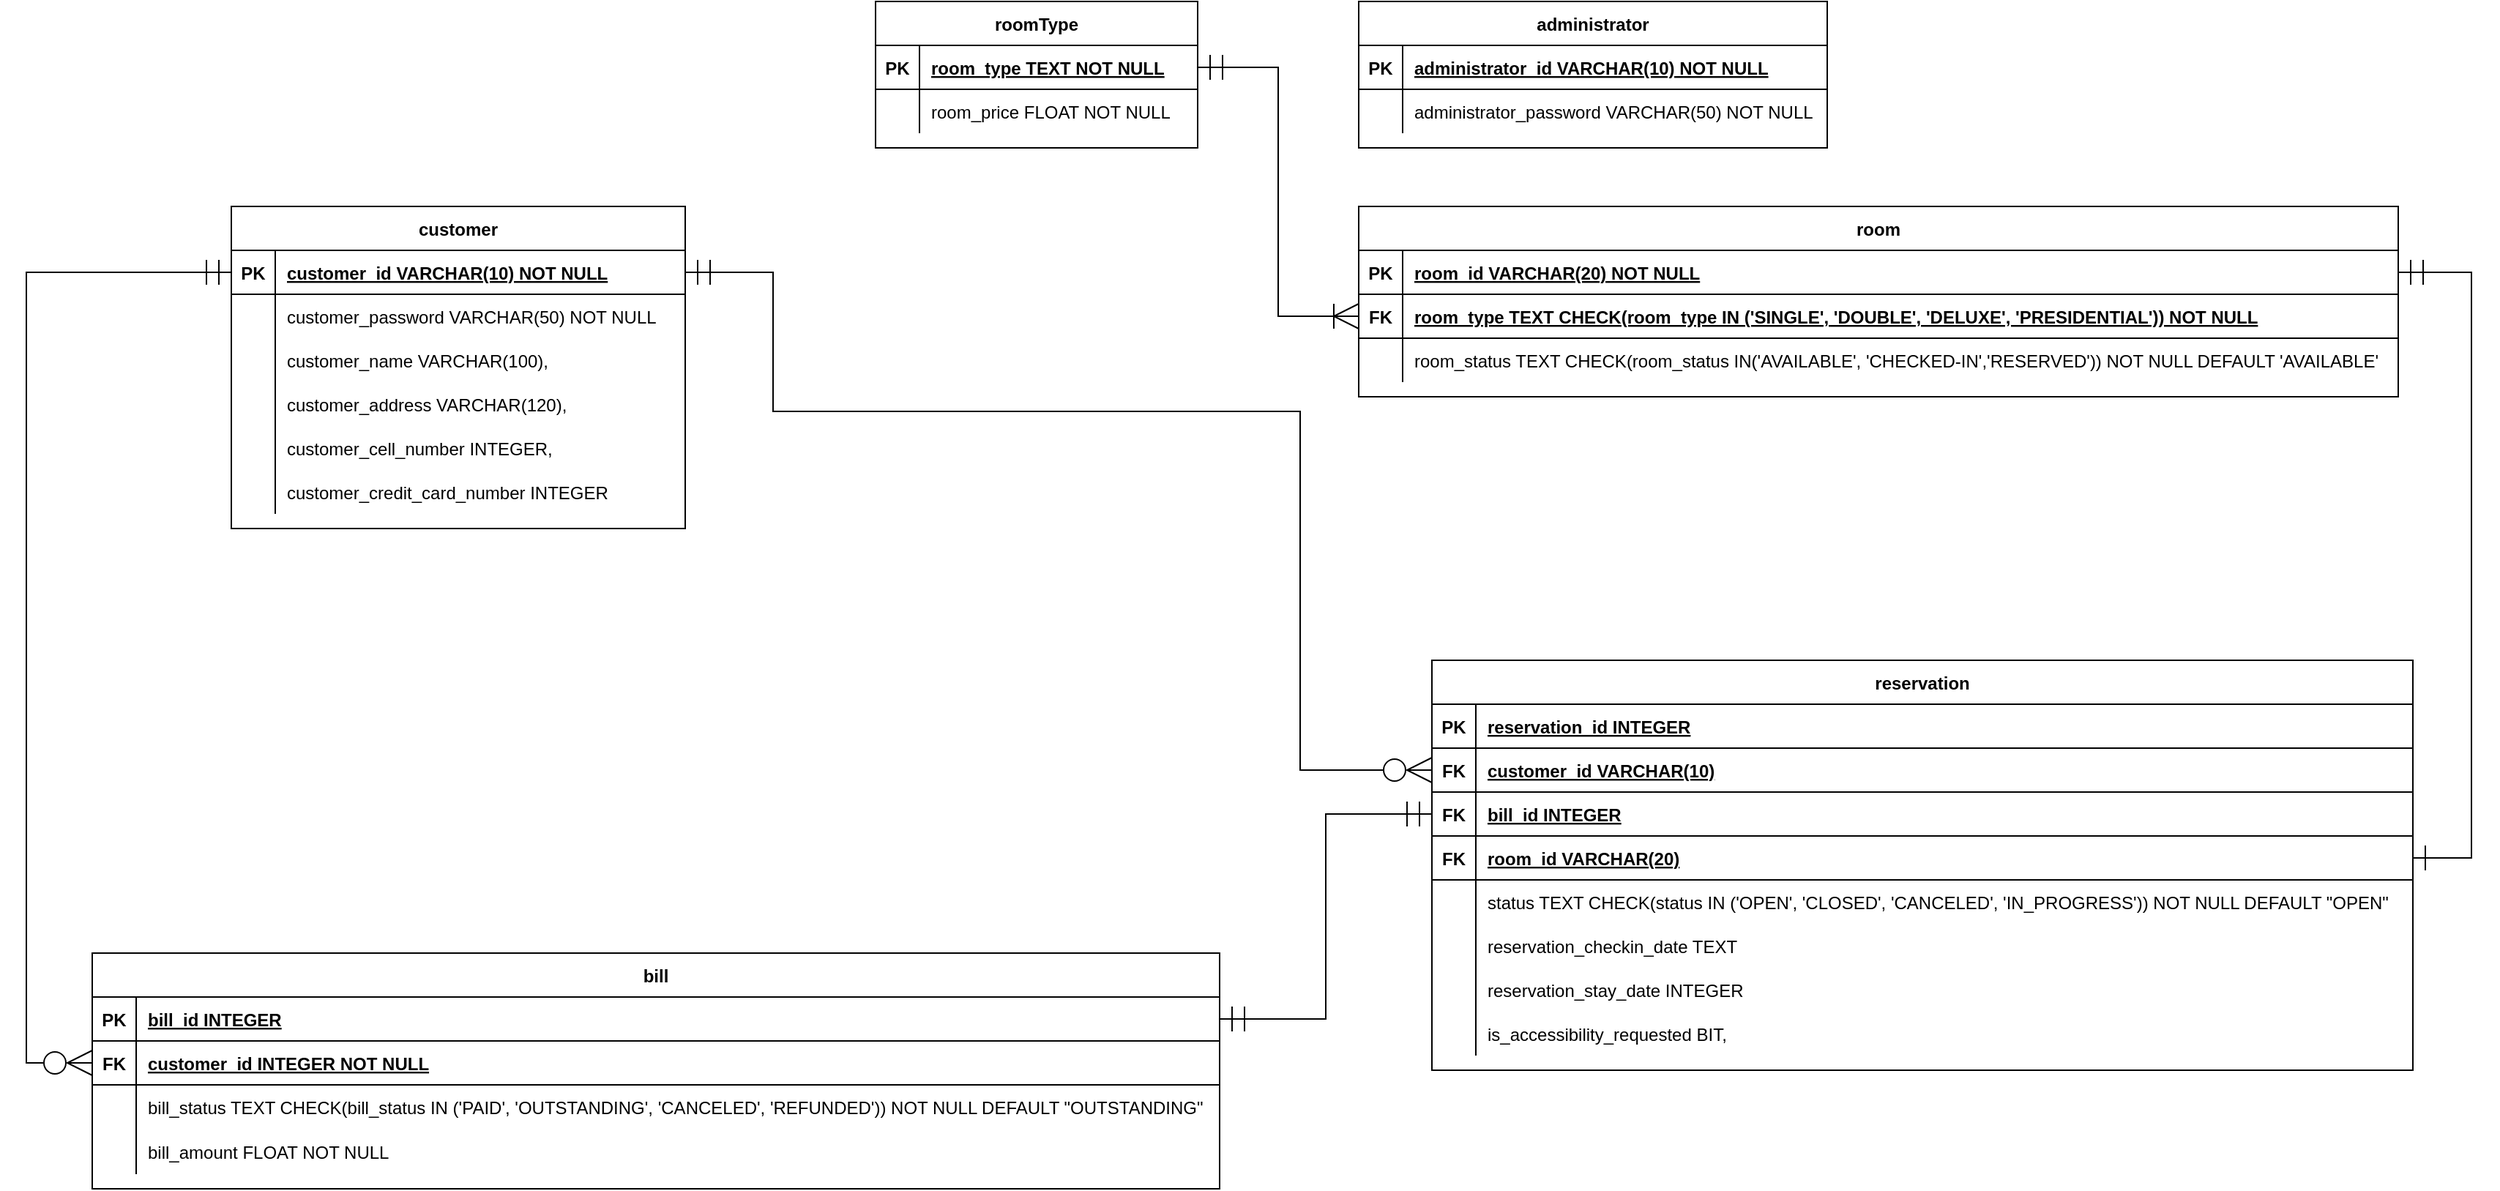 <mxfile version="20.3.0" type="device"><diagram id="yPVbV-u3-KTPgWFLK7Bn" name="Page-1"><mxGraphModel dx="3122" dy="1945" grid="1" gridSize="10" guides="1" tooltips="1" connect="1" arrows="1" fold="1" page="1" pageScale="1" pageWidth="850" pageHeight="1100" math="0" shadow="0"><root><mxCell id="0"/><mxCell id="1" parent="0"/><mxCell id="xK6NGilxV2KT8d251IBV-1" value="customer" style="shape=table;startSize=30;container=1;collapsible=1;childLayout=tableLayout;fixedRows=1;rowLines=0;fontStyle=1;align=center;resizeLast=1;" parent="1" vertex="1"><mxGeometry x="-1180" y="90" width="310" height="220" as="geometry"/></mxCell><mxCell id="xK6NGilxV2KT8d251IBV-2" value="" style="shape=tableRow;horizontal=0;startSize=0;swimlaneHead=0;swimlaneBody=0;fillColor=none;collapsible=0;dropTarget=0;points=[[0,0.5],[1,0.5]];portConstraint=eastwest;top=0;left=0;right=0;bottom=1;" parent="xK6NGilxV2KT8d251IBV-1" vertex="1"><mxGeometry y="30" width="310" height="30" as="geometry"/></mxCell><mxCell id="xK6NGilxV2KT8d251IBV-3" value="PK" style="shape=partialRectangle;overflow=hidden;connectable=0;fillColor=none;top=0;left=0;bottom=0;right=0;fontStyle=1;" parent="xK6NGilxV2KT8d251IBV-2" vertex="1"><mxGeometry width="30" height="30" as="geometry"><mxRectangle width="30" height="30" as="alternateBounds"/></mxGeometry></mxCell><mxCell id="xK6NGilxV2KT8d251IBV-4" value="customer_id VARCHAR(10) NOT NULL " style="shape=partialRectangle;overflow=hidden;connectable=0;fillColor=none;align=left;top=0;left=0;bottom=0;right=0;spacingLeft=6;fontStyle=5;" parent="xK6NGilxV2KT8d251IBV-2" vertex="1"><mxGeometry x="30" width="280" height="30" as="geometry"><mxRectangle width="280" height="30" as="alternateBounds"/></mxGeometry></mxCell><mxCell id="VQFK-J2MrUjfqaJjuHlP-32" value="" style="shape=tableRow;horizontal=0;startSize=0;swimlaneHead=0;swimlaneBody=0;fillColor=none;collapsible=0;dropTarget=0;points=[[0,0.5],[1,0.5]];portConstraint=eastwest;top=0;left=0;right=0;bottom=0;" vertex="1" parent="xK6NGilxV2KT8d251IBV-1"><mxGeometry y="60" width="310" height="30" as="geometry"/></mxCell><mxCell id="VQFK-J2MrUjfqaJjuHlP-33" value="" style="shape=partialRectangle;overflow=hidden;connectable=0;fillColor=none;top=0;left=0;bottom=0;right=0;" vertex="1" parent="VQFK-J2MrUjfqaJjuHlP-32"><mxGeometry width="30" height="30" as="geometry"><mxRectangle width="30" height="30" as="alternateBounds"/></mxGeometry></mxCell><mxCell id="VQFK-J2MrUjfqaJjuHlP-34" value="customer_password VARCHAR(50) NOT NULL" style="shape=partialRectangle;overflow=hidden;connectable=0;fillColor=none;align=left;top=0;left=0;bottom=0;right=0;spacingLeft=6;" vertex="1" parent="VQFK-J2MrUjfqaJjuHlP-32"><mxGeometry x="30" width="280" height="30" as="geometry"><mxRectangle width="280" height="30" as="alternateBounds"/></mxGeometry></mxCell><mxCell id="VQFK-J2MrUjfqaJjuHlP-35" value="" style="shape=tableRow;horizontal=0;startSize=0;swimlaneHead=0;swimlaneBody=0;fillColor=none;collapsible=0;dropTarget=0;points=[[0,0.5],[1,0.5]];portConstraint=eastwest;top=0;left=0;right=0;bottom=0;" vertex="1" parent="xK6NGilxV2KT8d251IBV-1"><mxGeometry y="90" width="310" height="30" as="geometry"/></mxCell><mxCell id="VQFK-J2MrUjfqaJjuHlP-36" value="" style="shape=partialRectangle;overflow=hidden;connectable=0;fillColor=none;top=0;left=0;bottom=0;right=0;" vertex="1" parent="VQFK-J2MrUjfqaJjuHlP-35"><mxGeometry width="30" height="30" as="geometry"><mxRectangle width="30" height="30" as="alternateBounds"/></mxGeometry></mxCell><mxCell id="VQFK-J2MrUjfqaJjuHlP-37" value="customer_name VARCHAR(100)," style="shape=partialRectangle;overflow=hidden;connectable=0;fillColor=none;align=left;top=0;left=0;bottom=0;right=0;spacingLeft=6;" vertex="1" parent="VQFK-J2MrUjfqaJjuHlP-35"><mxGeometry x="30" width="280" height="30" as="geometry"><mxRectangle width="280" height="30" as="alternateBounds"/></mxGeometry></mxCell><mxCell id="VQFK-J2MrUjfqaJjuHlP-38" value="" style="shape=tableRow;horizontal=0;startSize=0;swimlaneHead=0;swimlaneBody=0;fillColor=none;collapsible=0;dropTarget=0;points=[[0,0.5],[1,0.5]];portConstraint=eastwest;top=0;left=0;right=0;bottom=0;" vertex="1" parent="xK6NGilxV2KT8d251IBV-1"><mxGeometry y="120" width="310" height="30" as="geometry"/></mxCell><mxCell id="VQFK-J2MrUjfqaJjuHlP-39" value="" style="shape=partialRectangle;overflow=hidden;connectable=0;fillColor=none;top=0;left=0;bottom=0;right=0;" vertex="1" parent="VQFK-J2MrUjfqaJjuHlP-38"><mxGeometry width="30" height="30" as="geometry"><mxRectangle width="30" height="30" as="alternateBounds"/></mxGeometry></mxCell><mxCell id="VQFK-J2MrUjfqaJjuHlP-40" value="customer_address VARCHAR(120)," style="shape=partialRectangle;overflow=hidden;connectable=0;fillColor=none;align=left;top=0;left=0;bottom=0;right=0;spacingLeft=6;" vertex="1" parent="VQFK-J2MrUjfqaJjuHlP-38"><mxGeometry x="30" width="280" height="30" as="geometry"><mxRectangle width="280" height="30" as="alternateBounds"/></mxGeometry></mxCell><mxCell id="VQFK-J2MrUjfqaJjuHlP-44" value="" style="shape=tableRow;horizontal=0;startSize=0;swimlaneHead=0;swimlaneBody=0;fillColor=none;collapsible=0;dropTarget=0;points=[[0,0.5],[1,0.5]];portConstraint=eastwest;top=0;left=0;right=0;bottom=0;" vertex="1" parent="xK6NGilxV2KT8d251IBV-1"><mxGeometry y="150" width="310" height="30" as="geometry"/></mxCell><mxCell id="VQFK-J2MrUjfqaJjuHlP-45" value="" style="shape=partialRectangle;overflow=hidden;connectable=0;fillColor=none;top=0;left=0;bottom=0;right=0;" vertex="1" parent="VQFK-J2MrUjfqaJjuHlP-44"><mxGeometry width="30" height="30" as="geometry"><mxRectangle width="30" height="30" as="alternateBounds"/></mxGeometry></mxCell><mxCell id="VQFK-J2MrUjfqaJjuHlP-46" value="customer_cell_number INTEGER," style="shape=partialRectangle;overflow=hidden;connectable=0;fillColor=none;align=left;top=0;left=0;bottom=0;right=0;spacingLeft=6;" vertex="1" parent="VQFK-J2MrUjfqaJjuHlP-44"><mxGeometry x="30" width="280" height="30" as="geometry"><mxRectangle width="280" height="30" as="alternateBounds"/></mxGeometry></mxCell><mxCell id="VQFK-J2MrUjfqaJjuHlP-47" value="" style="shape=tableRow;horizontal=0;startSize=0;swimlaneHead=0;swimlaneBody=0;fillColor=none;collapsible=0;dropTarget=0;points=[[0,0.5],[1,0.5]];portConstraint=eastwest;top=0;left=0;right=0;bottom=0;" vertex="1" parent="xK6NGilxV2KT8d251IBV-1"><mxGeometry y="180" width="310" height="30" as="geometry"/></mxCell><mxCell id="VQFK-J2MrUjfqaJjuHlP-48" value="" style="shape=partialRectangle;overflow=hidden;connectable=0;fillColor=none;top=0;left=0;bottom=0;right=0;" vertex="1" parent="VQFK-J2MrUjfqaJjuHlP-47"><mxGeometry width="30" height="30" as="geometry"><mxRectangle width="30" height="30" as="alternateBounds"/></mxGeometry></mxCell><mxCell id="VQFK-J2MrUjfqaJjuHlP-49" value="customer_credit_card_number INTEGER" style="shape=partialRectangle;overflow=hidden;connectable=0;fillColor=none;align=left;top=0;left=0;bottom=0;right=0;spacingLeft=6;" vertex="1" parent="VQFK-J2MrUjfqaJjuHlP-47"><mxGeometry x="30" width="280" height="30" as="geometry"><mxRectangle width="280" height="30" as="alternateBounds"/></mxGeometry></mxCell><mxCell id="xK6NGilxV2KT8d251IBV-8" value="administrator" style="shape=table;startSize=30;container=1;collapsible=1;childLayout=tableLayout;fixedRows=1;rowLines=0;fontStyle=1;align=center;resizeLast=1;" parent="1" vertex="1"><mxGeometry x="-410" y="-50" width="320" height="100" as="geometry"/></mxCell><mxCell id="xK6NGilxV2KT8d251IBV-9" value="" style="shape=tableRow;horizontal=0;startSize=0;swimlaneHead=0;swimlaneBody=0;fillColor=none;collapsible=0;dropTarget=0;points=[[0,0.5],[1,0.5]];portConstraint=eastwest;top=0;left=0;right=0;bottom=1;" parent="xK6NGilxV2KT8d251IBV-8" vertex="1"><mxGeometry y="30" width="320" height="30" as="geometry"/></mxCell><mxCell id="xK6NGilxV2KT8d251IBV-10" value="PK" style="shape=partialRectangle;overflow=hidden;connectable=0;fillColor=none;top=0;left=0;bottom=0;right=0;fontStyle=1;" parent="xK6NGilxV2KT8d251IBV-9" vertex="1"><mxGeometry width="30" height="30" as="geometry"><mxRectangle width="30" height="30" as="alternateBounds"/></mxGeometry></mxCell><mxCell id="xK6NGilxV2KT8d251IBV-11" value="administrator_id VARCHAR(10) NOT NULL " style="shape=partialRectangle;overflow=hidden;connectable=0;fillColor=none;align=left;top=0;left=0;bottom=0;right=0;spacingLeft=6;fontStyle=5;" parent="xK6NGilxV2KT8d251IBV-9" vertex="1"><mxGeometry x="30" width="290" height="30" as="geometry"><mxRectangle width="290" height="30" as="alternateBounds"/></mxGeometry></mxCell><mxCell id="xK6NGilxV2KT8d251IBV-12" value="" style="shape=tableRow;horizontal=0;startSize=0;swimlaneHead=0;swimlaneBody=0;fillColor=none;collapsible=0;dropTarget=0;points=[[0,0.5],[1,0.5]];portConstraint=eastwest;top=0;left=0;right=0;bottom=0;" parent="xK6NGilxV2KT8d251IBV-8" vertex="1"><mxGeometry y="60" width="320" height="30" as="geometry"/></mxCell><mxCell id="xK6NGilxV2KT8d251IBV-13" value="" style="shape=partialRectangle;overflow=hidden;connectable=0;fillColor=none;top=0;left=0;bottom=0;right=0;" parent="xK6NGilxV2KT8d251IBV-12" vertex="1"><mxGeometry width="30" height="30" as="geometry"><mxRectangle width="30" height="30" as="alternateBounds"/></mxGeometry></mxCell><mxCell id="xK6NGilxV2KT8d251IBV-14" value="administrator_password VARCHAR(50) NOT NULL" style="shape=partialRectangle;overflow=hidden;connectable=0;fillColor=none;align=left;top=0;left=0;bottom=0;right=0;spacingLeft=6;" parent="xK6NGilxV2KT8d251IBV-12" vertex="1"><mxGeometry x="30" width="290" height="30" as="geometry"><mxRectangle width="290" height="30" as="alternateBounds"/></mxGeometry></mxCell><mxCell id="xK6NGilxV2KT8d251IBV-15" value="room" style="shape=table;startSize=30;container=1;collapsible=1;childLayout=tableLayout;fixedRows=1;rowLines=0;fontStyle=1;align=center;resizeLast=1;" parent="1" vertex="1"><mxGeometry x="-410" y="90" width="710" height="130" as="geometry"/></mxCell><mxCell id="xK6NGilxV2KT8d251IBV-19" value="" style="shape=tableRow;horizontal=0;startSize=0;swimlaneHead=0;swimlaneBody=0;fillColor=none;collapsible=0;dropTarget=0;points=[[0,0.5],[1,0.5]];portConstraint=eastwest;top=0;left=0;right=0;bottom=1;" parent="xK6NGilxV2KT8d251IBV-15" vertex="1"><mxGeometry y="30" width="710" height="30" as="geometry"/></mxCell><mxCell id="xK6NGilxV2KT8d251IBV-20" value="PK" style="shape=partialRectangle;overflow=hidden;connectable=0;fillColor=none;top=0;left=0;bottom=0;right=0;fontStyle=1;" parent="xK6NGilxV2KT8d251IBV-19" vertex="1"><mxGeometry width="30" height="30" as="geometry"><mxRectangle width="30" height="30" as="alternateBounds"/></mxGeometry></mxCell><mxCell id="xK6NGilxV2KT8d251IBV-21" value="room_id VARCHAR(20) NOT NULL " style="shape=partialRectangle;overflow=hidden;connectable=0;fillColor=none;align=left;top=0;left=0;bottom=0;right=0;spacingLeft=6;fontStyle=5;" parent="xK6NGilxV2KT8d251IBV-19" vertex="1"><mxGeometry x="30" width="680" height="30" as="geometry"><mxRectangle width="680" height="30" as="alternateBounds"/></mxGeometry></mxCell><mxCell id="xK6NGilxV2KT8d251IBV-16" value="" style="shape=tableRow;horizontal=0;startSize=0;swimlaneHead=0;swimlaneBody=0;fillColor=none;collapsible=0;dropTarget=0;points=[[0,0.5],[1,0.5]];portConstraint=eastwest;top=0;left=0;right=0;bottom=1;" parent="xK6NGilxV2KT8d251IBV-15" vertex="1"><mxGeometry y="60" width="710" height="30" as="geometry"/></mxCell><mxCell id="xK6NGilxV2KT8d251IBV-17" value="FK" style="shape=partialRectangle;overflow=hidden;connectable=0;fillColor=none;top=0;left=0;bottom=0;right=0;fontStyle=1;" parent="xK6NGilxV2KT8d251IBV-16" vertex="1"><mxGeometry width="30" height="30" as="geometry"><mxRectangle width="30" height="30" as="alternateBounds"/></mxGeometry></mxCell><mxCell id="xK6NGilxV2KT8d251IBV-18" value="room_type TEXT CHECK(room_type IN ('SINGLE', 'DOUBLE', 'DELUXE', 'PRESIDENTIAL')) NOT NULL" style="shape=partialRectangle;overflow=hidden;connectable=0;fillColor=none;align=left;top=0;left=0;bottom=0;right=0;spacingLeft=6;fontStyle=5;" parent="xK6NGilxV2KT8d251IBV-16" vertex="1"><mxGeometry x="30" width="680" height="30" as="geometry"><mxRectangle width="680" height="30" as="alternateBounds"/></mxGeometry></mxCell><mxCell id="xK6NGilxV2KT8d251IBV-22" value="" style="shape=tableRow;horizontal=0;startSize=0;swimlaneHead=0;swimlaneBody=0;fillColor=none;collapsible=0;dropTarget=0;points=[[0,0.5],[1,0.5]];portConstraint=eastwest;top=0;left=0;right=0;bottom=0;" parent="xK6NGilxV2KT8d251IBV-15" vertex="1"><mxGeometry y="90" width="710" height="30" as="geometry"/></mxCell><mxCell id="xK6NGilxV2KT8d251IBV-23" value="" style="shape=partialRectangle;overflow=hidden;connectable=0;fillColor=none;top=0;left=0;bottom=0;right=0;" parent="xK6NGilxV2KT8d251IBV-22" vertex="1"><mxGeometry width="30" height="30" as="geometry"><mxRectangle width="30" height="30" as="alternateBounds"/></mxGeometry></mxCell><mxCell id="xK6NGilxV2KT8d251IBV-24" value="room_status TEXT CHECK(room_status IN('AVAILABLE', 'CHECKED-IN','RESERVED')) NOT NULL DEFAULT 'AVAILABLE'" style="shape=partialRectangle;overflow=hidden;connectable=0;fillColor=none;align=left;top=0;left=0;bottom=0;right=0;spacingLeft=6;" parent="xK6NGilxV2KT8d251IBV-22" vertex="1"><mxGeometry x="30" width="680" height="30" as="geometry"><mxRectangle width="680" height="30" as="alternateBounds"/></mxGeometry></mxCell><mxCell id="xK6NGilxV2KT8d251IBV-28" value="roomType" style="shape=table;startSize=30;container=1;collapsible=1;childLayout=tableLayout;fixedRows=1;rowLines=0;fontStyle=1;align=center;resizeLast=1;" parent="1" vertex="1"><mxGeometry x="-740" y="-50" width="220" height="100" as="geometry"/></mxCell><mxCell id="xK6NGilxV2KT8d251IBV-29" value="" style="shape=tableRow;horizontal=0;startSize=0;swimlaneHead=0;swimlaneBody=0;fillColor=none;collapsible=0;dropTarget=0;points=[[0,0.5],[1,0.5]];portConstraint=eastwest;top=0;left=0;right=0;bottom=1;" parent="xK6NGilxV2KT8d251IBV-28" vertex="1"><mxGeometry y="30" width="220" height="30" as="geometry"/></mxCell><mxCell id="xK6NGilxV2KT8d251IBV-30" value="PK" style="shape=partialRectangle;overflow=hidden;connectable=0;fillColor=none;top=0;left=0;bottom=0;right=0;fontStyle=1;" parent="xK6NGilxV2KT8d251IBV-29" vertex="1"><mxGeometry width="30" height="30" as="geometry"><mxRectangle width="30" height="30" as="alternateBounds"/></mxGeometry></mxCell><mxCell id="xK6NGilxV2KT8d251IBV-31" value="room_type TEXT  NOT NULL " style="shape=partialRectangle;overflow=hidden;connectable=0;fillColor=none;align=left;top=0;left=0;bottom=0;right=0;spacingLeft=6;fontStyle=5;" parent="xK6NGilxV2KT8d251IBV-29" vertex="1"><mxGeometry x="30" width="190" height="30" as="geometry"><mxRectangle width="190" height="30" as="alternateBounds"/></mxGeometry></mxCell><mxCell id="xK6NGilxV2KT8d251IBV-32" value="" style="shape=tableRow;horizontal=0;startSize=0;swimlaneHead=0;swimlaneBody=0;fillColor=none;collapsible=0;dropTarget=0;points=[[0,0.5],[1,0.5]];portConstraint=eastwest;top=0;left=0;right=0;bottom=0;" parent="xK6NGilxV2KT8d251IBV-28" vertex="1"><mxGeometry y="60" width="220" height="30" as="geometry"/></mxCell><mxCell id="xK6NGilxV2KT8d251IBV-33" value="" style="shape=partialRectangle;overflow=hidden;connectable=0;fillColor=none;top=0;left=0;bottom=0;right=0;" parent="xK6NGilxV2KT8d251IBV-32" vertex="1"><mxGeometry width="30" height="30" as="geometry"><mxRectangle width="30" height="30" as="alternateBounds"/></mxGeometry></mxCell><mxCell id="xK6NGilxV2KT8d251IBV-34" value="room_price FLOAT NOT NULL" style="shape=partialRectangle;overflow=hidden;connectable=0;fillColor=none;align=left;top=0;left=0;bottom=0;right=0;spacingLeft=6;" parent="xK6NGilxV2KT8d251IBV-32" vertex="1"><mxGeometry x="30" width="190" height="30" as="geometry"><mxRectangle width="190" height="30" as="alternateBounds"/></mxGeometry></mxCell><mxCell id="xK6NGilxV2KT8d251IBV-35" value="bill" style="shape=table;startSize=30;container=1;collapsible=1;childLayout=tableLayout;fixedRows=1;rowLines=0;fontStyle=1;align=center;resizeLast=1;" parent="1" vertex="1"><mxGeometry x="-1275" y="600" width="770" height="161" as="geometry"/></mxCell><mxCell id="xK6NGilxV2KT8d251IBV-39" value="" style="shape=tableRow;horizontal=0;startSize=0;swimlaneHead=0;swimlaneBody=0;fillColor=none;collapsible=0;dropTarget=0;points=[[0,0.5],[1,0.5]];portConstraint=eastwest;top=0;left=0;right=0;bottom=1;" parent="xK6NGilxV2KT8d251IBV-35" vertex="1"><mxGeometry y="30" width="770" height="30" as="geometry"/></mxCell><mxCell id="xK6NGilxV2KT8d251IBV-40" value="PK" style="shape=partialRectangle;overflow=hidden;connectable=0;fillColor=none;top=0;left=0;bottom=0;right=0;fontStyle=1;" parent="xK6NGilxV2KT8d251IBV-39" vertex="1"><mxGeometry width="30" height="30" as="geometry"><mxRectangle width="30" height="30" as="alternateBounds"/></mxGeometry></mxCell><mxCell id="xK6NGilxV2KT8d251IBV-41" value="bill_id INTEGER " style="shape=partialRectangle;overflow=hidden;connectable=0;fillColor=none;align=left;top=0;left=0;bottom=0;right=0;spacingLeft=6;fontStyle=5;" parent="xK6NGilxV2KT8d251IBV-39" vertex="1"><mxGeometry x="30" width="740" height="30" as="geometry"><mxRectangle width="740" height="30" as="alternateBounds"/></mxGeometry></mxCell><mxCell id="xK6NGilxV2KT8d251IBV-36" value="" style="shape=tableRow;horizontal=0;startSize=0;swimlaneHead=0;swimlaneBody=0;fillColor=none;collapsible=0;dropTarget=0;points=[[0,0.5],[1,0.5]];portConstraint=eastwest;top=0;left=0;right=0;bottom=1;" parent="xK6NGilxV2KT8d251IBV-35" vertex="1"><mxGeometry y="60" width="770" height="30" as="geometry"/></mxCell><mxCell id="xK6NGilxV2KT8d251IBV-37" value="FK" style="shape=partialRectangle;overflow=hidden;connectable=0;fillColor=none;top=0;left=0;bottom=0;right=0;fontStyle=1;" parent="xK6NGilxV2KT8d251IBV-36" vertex="1"><mxGeometry width="30" height="30" as="geometry"><mxRectangle width="30" height="30" as="alternateBounds"/></mxGeometry></mxCell><mxCell id="xK6NGilxV2KT8d251IBV-38" value="customer_id INTEGER NOT NULL" style="shape=partialRectangle;overflow=hidden;connectable=0;fillColor=none;align=left;top=0;left=0;bottom=0;right=0;spacingLeft=6;fontStyle=5;" parent="xK6NGilxV2KT8d251IBV-36" vertex="1"><mxGeometry x="30" width="740" height="30" as="geometry"><mxRectangle width="740" height="30" as="alternateBounds"/></mxGeometry></mxCell><mxCell id="xK6NGilxV2KT8d251IBV-42" value="" style="shape=tableRow;horizontal=0;startSize=0;swimlaneHead=0;swimlaneBody=0;fillColor=none;collapsible=0;dropTarget=0;points=[[0,0.5],[1,0.5]];portConstraint=eastwest;top=0;left=0;right=0;bottom=0;" parent="xK6NGilxV2KT8d251IBV-35" vertex="1"><mxGeometry y="90" width="770" height="30" as="geometry"/></mxCell><mxCell id="xK6NGilxV2KT8d251IBV-43" value="" style="shape=partialRectangle;overflow=hidden;connectable=0;fillColor=none;top=0;left=0;bottom=0;right=0;" parent="xK6NGilxV2KT8d251IBV-42" vertex="1"><mxGeometry width="30" height="30" as="geometry"><mxRectangle width="30" height="30" as="alternateBounds"/></mxGeometry></mxCell><mxCell id="xK6NGilxV2KT8d251IBV-44" value="bill_status TEXT CHECK(bill_status IN ('PAID', 'OUTSTANDING', 'CANCELED', 'REFUNDED')) NOT NULL DEFAULT &quot;OUTSTANDING&quot;" style="shape=partialRectangle;overflow=hidden;connectable=0;fillColor=none;align=left;top=0;left=0;bottom=0;right=0;spacingLeft=6;" parent="xK6NGilxV2KT8d251IBV-42" vertex="1"><mxGeometry x="30" width="740" height="30" as="geometry"><mxRectangle width="740" height="30" as="alternateBounds"/></mxGeometry></mxCell><mxCell id="xK6NGilxV2KT8d251IBV-45" value="" style="shape=tableRow;horizontal=0;startSize=0;swimlaneHead=0;swimlaneBody=0;fillColor=none;collapsible=0;dropTarget=0;points=[[0,0.5],[1,0.5]];portConstraint=eastwest;top=0;left=0;right=0;bottom=0;" parent="xK6NGilxV2KT8d251IBV-35" vertex="1"><mxGeometry y="120" width="770" height="31" as="geometry"/></mxCell><mxCell id="xK6NGilxV2KT8d251IBV-46" value="" style="shape=partialRectangle;overflow=hidden;connectable=0;fillColor=none;top=0;left=0;bottom=0;right=0;" parent="xK6NGilxV2KT8d251IBV-45" vertex="1"><mxGeometry width="30" height="31" as="geometry"><mxRectangle width="30" height="31" as="alternateBounds"/></mxGeometry></mxCell><mxCell id="xK6NGilxV2KT8d251IBV-47" value="bill_amount FLOAT NOT NULL" style="shape=partialRectangle;overflow=hidden;connectable=0;fillColor=none;align=left;top=0;left=0;bottom=0;right=0;spacingLeft=6;" parent="xK6NGilxV2KT8d251IBV-45" vertex="1"><mxGeometry x="30" width="740" height="31" as="geometry"><mxRectangle width="740" height="31" as="alternateBounds"/></mxGeometry></mxCell><mxCell id="xK6NGilxV2KT8d251IBV-51" value="reservation" style="shape=table;startSize=30;container=1;collapsible=1;childLayout=tableLayout;fixedRows=1;rowLines=0;fontStyle=1;align=center;resizeLast=1;" parent="1" vertex="1"><mxGeometry x="-360" y="400" width="670" height="280" as="geometry"/></mxCell><mxCell id="xK6NGilxV2KT8d251IBV-61" value="" style="shape=tableRow;horizontal=0;startSize=0;swimlaneHead=0;swimlaneBody=0;fillColor=none;collapsible=0;dropTarget=0;points=[[0,0.5],[1,0.5]];portConstraint=eastwest;top=0;left=0;right=0;bottom=1;" parent="xK6NGilxV2KT8d251IBV-51" vertex="1"><mxGeometry y="30" width="670" height="30" as="geometry"/></mxCell><mxCell id="xK6NGilxV2KT8d251IBV-62" value="PK" style="shape=partialRectangle;overflow=hidden;connectable=0;fillColor=none;top=0;left=0;bottom=0;right=0;fontStyle=1;" parent="xK6NGilxV2KT8d251IBV-61" vertex="1"><mxGeometry width="30" height="30" as="geometry"><mxRectangle width="30" height="30" as="alternateBounds"/></mxGeometry></mxCell><mxCell id="xK6NGilxV2KT8d251IBV-63" value="reservation_id INTEGER " style="shape=partialRectangle;overflow=hidden;connectable=0;fillColor=none;align=left;top=0;left=0;bottom=0;right=0;spacingLeft=6;fontStyle=5;" parent="xK6NGilxV2KT8d251IBV-61" vertex="1"><mxGeometry x="30" width="640" height="30" as="geometry"><mxRectangle width="640" height="30" as="alternateBounds"/></mxGeometry></mxCell><mxCell id="xK6NGilxV2KT8d251IBV-58" value="" style="shape=tableRow;horizontal=0;startSize=0;swimlaneHead=0;swimlaneBody=0;fillColor=none;collapsible=0;dropTarget=0;points=[[0,0.5],[1,0.5]];portConstraint=eastwest;top=0;left=0;right=0;bottom=1;" parent="xK6NGilxV2KT8d251IBV-51" vertex="1"><mxGeometry y="60" width="670" height="30" as="geometry"/></mxCell><mxCell id="xK6NGilxV2KT8d251IBV-59" value="FK" style="shape=partialRectangle;overflow=hidden;connectable=0;fillColor=none;top=0;left=0;bottom=0;right=0;fontStyle=1;" parent="xK6NGilxV2KT8d251IBV-58" vertex="1"><mxGeometry width="30" height="30" as="geometry"><mxRectangle width="30" height="30" as="alternateBounds"/></mxGeometry></mxCell><mxCell id="xK6NGilxV2KT8d251IBV-60" value="customer_id VARCHAR(10)" style="shape=partialRectangle;overflow=hidden;connectable=0;fillColor=none;align=left;top=0;left=0;bottom=0;right=0;spacingLeft=6;fontStyle=5;" parent="xK6NGilxV2KT8d251IBV-58" vertex="1"><mxGeometry x="30" width="640" height="30" as="geometry"><mxRectangle width="640" height="30" as="alternateBounds"/></mxGeometry></mxCell><mxCell id="xK6NGilxV2KT8d251IBV-52" value="" style="shape=tableRow;horizontal=0;startSize=0;swimlaneHead=0;swimlaneBody=0;fillColor=none;collapsible=0;dropTarget=0;points=[[0,0.5],[1,0.5]];portConstraint=eastwest;top=0;left=0;right=0;bottom=1;" parent="xK6NGilxV2KT8d251IBV-51" vertex="1"><mxGeometry y="90" width="670" height="30" as="geometry"/></mxCell><mxCell id="xK6NGilxV2KT8d251IBV-53" value="FK" style="shape=partialRectangle;overflow=hidden;connectable=0;fillColor=none;top=0;left=0;bottom=0;right=0;fontStyle=1;" parent="xK6NGilxV2KT8d251IBV-52" vertex="1"><mxGeometry width="30" height="30" as="geometry"><mxRectangle width="30" height="30" as="alternateBounds"/></mxGeometry></mxCell><mxCell id="xK6NGilxV2KT8d251IBV-54" value="bill_id INTEGER" style="shape=partialRectangle;overflow=hidden;connectable=0;fillColor=none;align=left;top=0;left=0;bottom=0;right=0;spacingLeft=6;fontStyle=5;" parent="xK6NGilxV2KT8d251IBV-52" vertex="1"><mxGeometry x="30" width="640" height="30" as="geometry"><mxRectangle width="640" height="30" as="alternateBounds"/></mxGeometry></mxCell><mxCell id="xK6NGilxV2KT8d251IBV-55" value="" style="shape=tableRow;horizontal=0;startSize=0;swimlaneHead=0;swimlaneBody=0;fillColor=none;collapsible=0;dropTarget=0;points=[[0,0.5],[1,0.5]];portConstraint=eastwest;top=0;left=0;right=0;bottom=1;" parent="xK6NGilxV2KT8d251IBV-51" vertex="1"><mxGeometry y="120" width="670" height="30" as="geometry"/></mxCell><mxCell id="xK6NGilxV2KT8d251IBV-56" value="FK" style="shape=partialRectangle;overflow=hidden;connectable=0;fillColor=none;top=0;left=0;bottom=0;right=0;fontStyle=1;" parent="xK6NGilxV2KT8d251IBV-55" vertex="1"><mxGeometry width="30" height="30" as="geometry"><mxRectangle width="30" height="30" as="alternateBounds"/></mxGeometry></mxCell><mxCell id="xK6NGilxV2KT8d251IBV-57" value="room_id VARCHAR(20)" style="shape=partialRectangle;overflow=hidden;connectable=0;fillColor=none;align=left;top=0;left=0;bottom=0;right=0;spacingLeft=6;fontStyle=5;" parent="xK6NGilxV2KT8d251IBV-55" vertex="1"><mxGeometry x="30" width="640" height="30" as="geometry"><mxRectangle width="640" height="30" as="alternateBounds"/></mxGeometry></mxCell><mxCell id="xK6NGilxV2KT8d251IBV-64" value="" style="shape=tableRow;horizontal=0;startSize=0;swimlaneHead=0;swimlaneBody=0;fillColor=none;collapsible=0;dropTarget=0;points=[[0,0.5],[1,0.5]];portConstraint=eastwest;top=0;left=0;right=0;bottom=0;" parent="xK6NGilxV2KT8d251IBV-51" vertex="1"><mxGeometry y="150" width="670" height="30" as="geometry"/></mxCell><mxCell id="xK6NGilxV2KT8d251IBV-65" value="" style="shape=partialRectangle;overflow=hidden;connectable=0;fillColor=none;top=0;left=0;bottom=0;right=0;" parent="xK6NGilxV2KT8d251IBV-64" vertex="1"><mxGeometry width="30" height="30" as="geometry"><mxRectangle width="30" height="30" as="alternateBounds"/></mxGeometry></mxCell><mxCell id="xK6NGilxV2KT8d251IBV-66" value="status TEXT CHECK(status IN ('OPEN', 'CLOSED', 'CANCELED', 'IN_PROGRESS')) NOT NULL DEFAULT &quot;OPEN&quot;" style="shape=partialRectangle;overflow=hidden;connectable=0;fillColor=none;align=left;top=0;left=0;bottom=0;right=0;spacingLeft=6;" parent="xK6NGilxV2KT8d251IBV-64" vertex="1"><mxGeometry x="30" width="640" height="30" as="geometry"><mxRectangle width="640" height="30" as="alternateBounds"/></mxGeometry></mxCell><mxCell id="xK6NGilxV2KT8d251IBV-67" value="" style="shape=tableRow;horizontal=0;startSize=0;swimlaneHead=0;swimlaneBody=0;fillColor=none;collapsible=0;dropTarget=0;points=[[0,0.5],[1,0.5]];portConstraint=eastwest;top=0;left=0;right=0;bottom=0;" parent="xK6NGilxV2KT8d251IBV-51" vertex="1"><mxGeometry y="180" width="670" height="30" as="geometry"/></mxCell><mxCell id="xK6NGilxV2KT8d251IBV-68" value="" style="shape=partialRectangle;overflow=hidden;connectable=0;fillColor=none;top=0;left=0;bottom=0;right=0;" parent="xK6NGilxV2KT8d251IBV-67" vertex="1"><mxGeometry width="30" height="30" as="geometry"><mxRectangle width="30" height="30" as="alternateBounds"/></mxGeometry></mxCell><mxCell id="xK6NGilxV2KT8d251IBV-69" value="reservation_checkin_date TEXT" style="shape=partialRectangle;overflow=hidden;connectable=0;fillColor=none;align=left;top=0;left=0;bottom=0;right=0;spacingLeft=6;" parent="xK6NGilxV2KT8d251IBV-67" vertex="1"><mxGeometry x="30" width="640" height="30" as="geometry"><mxRectangle width="640" height="30" as="alternateBounds"/></mxGeometry></mxCell><mxCell id="xK6NGilxV2KT8d251IBV-70" value="" style="shape=tableRow;horizontal=0;startSize=0;swimlaneHead=0;swimlaneBody=0;fillColor=none;collapsible=0;dropTarget=0;points=[[0,0.5],[1,0.5]];portConstraint=eastwest;top=0;left=0;right=0;bottom=0;" parent="xK6NGilxV2KT8d251IBV-51" vertex="1"><mxGeometry y="210" width="670" height="30" as="geometry"/></mxCell><mxCell id="xK6NGilxV2KT8d251IBV-71" value="" style="shape=partialRectangle;overflow=hidden;connectable=0;fillColor=none;top=0;left=0;bottom=0;right=0;" parent="xK6NGilxV2KT8d251IBV-70" vertex="1"><mxGeometry width="30" height="30" as="geometry"><mxRectangle width="30" height="30" as="alternateBounds"/></mxGeometry></mxCell><mxCell id="xK6NGilxV2KT8d251IBV-72" value="reservation_stay_date INTEGER" style="shape=partialRectangle;overflow=hidden;connectable=0;fillColor=none;align=left;top=0;left=0;bottom=0;right=0;spacingLeft=6;" parent="xK6NGilxV2KT8d251IBV-70" vertex="1"><mxGeometry x="30" width="640" height="30" as="geometry"><mxRectangle width="640" height="30" as="alternateBounds"/></mxGeometry></mxCell><mxCell id="VQFK-J2MrUjfqaJjuHlP-53" value="" style="shape=tableRow;horizontal=0;startSize=0;swimlaneHead=0;swimlaneBody=0;fillColor=none;collapsible=0;dropTarget=0;points=[[0,0.5],[1,0.5]];portConstraint=eastwest;top=0;left=0;right=0;bottom=0;" vertex="1" parent="xK6NGilxV2KT8d251IBV-51"><mxGeometry y="240" width="670" height="30" as="geometry"/></mxCell><mxCell id="VQFK-J2MrUjfqaJjuHlP-54" value="" style="shape=partialRectangle;overflow=hidden;connectable=0;fillColor=none;top=0;left=0;bottom=0;right=0;" vertex="1" parent="VQFK-J2MrUjfqaJjuHlP-53"><mxGeometry width="30" height="30" as="geometry"><mxRectangle width="30" height="30" as="alternateBounds"/></mxGeometry></mxCell><mxCell id="VQFK-J2MrUjfqaJjuHlP-55" value="is_accessibility_requested BIT," style="shape=partialRectangle;overflow=hidden;connectable=0;fillColor=none;align=left;top=0;left=0;bottom=0;right=0;spacingLeft=6;" vertex="1" parent="VQFK-J2MrUjfqaJjuHlP-53"><mxGeometry x="30" width="640" height="30" as="geometry"><mxRectangle width="640" height="30" as="alternateBounds"/></mxGeometry></mxCell><mxCell id="xK6NGilxV2KT8d251IBV-97" style="edgeStyle=orthogonalEdgeStyle;rounded=0;orthogonalLoop=1;jettySize=auto;html=1;entryX=0;entryY=0.5;entryDx=0;entryDy=0;startArrow=ERmandOne;startFill=0;endArrow=ERoneToMany;endFill=0;startSize=15;endSize=15;" parent="1" source="xK6NGilxV2KT8d251IBV-29" target="xK6NGilxV2KT8d251IBV-16" edge="1"><mxGeometry relative="1" as="geometry"/></mxCell><mxCell id="xK6NGilxV2KT8d251IBV-99" style="edgeStyle=orthogonalEdgeStyle;rounded=0;orthogonalLoop=1;jettySize=auto;html=1;entryX=1;entryY=0.5;entryDx=0;entryDy=0;startArrow=ERmandOne;startFill=0;endArrow=ERone;endFill=0;startSize=15;endSize=15;" parent="1" source="xK6NGilxV2KT8d251IBV-19" target="xK6NGilxV2KT8d251IBV-55" edge="1"><mxGeometry relative="1" as="geometry"><Array as="points"><mxPoint x="350" y="135"/><mxPoint x="350" y="535"/></Array></mxGeometry></mxCell><mxCell id="xK6NGilxV2KT8d251IBV-100" style="edgeStyle=orthogonalEdgeStyle;rounded=0;orthogonalLoop=1;jettySize=auto;html=1;entryX=0;entryY=0.5;entryDx=0;entryDy=0;startArrow=ERmandOne;startFill=0;endArrow=ERmandOne;endFill=0;startSize=15;endSize=15;" parent="1" source="xK6NGilxV2KT8d251IBV-39" target="xK6NGilxV2KT8d251IBV-52" edge="1"><mxGeometry relative="1" as="geometry"/></mxCell><mxCell id="xK6NGilxV2KT8d251IBV-104" style="edgeStyle=orthogonalEdgeStyle;rounded=0;orthogonalLoop=1;jettySize=auto;html=1;entryX=0;entryY=0.5;entryDx=0;entryDy=0;startArrow=ERmandOne;startFill=0;endArrow=ERzeroToMany;endFill=0;startSize=15;endSize=15;" parent="1" source="xK6NGilxV2KT8d251IBV-2" target="xK6NGilxV2KT8d251IBV-58" edge="1"><mxGeometry relative="1" as="geometry"><Array as="points"><mxPoint x="-810" y="135"/><mxPoint x="-810" y="230"/><mxPoint x="-450" y="230"/><mxPoint x="-450" y="475"/></Array></mxGeometry></mxCell><mxCell id="xK6NGilxV2KT8d251IBV-106" style="edgeStyle=orthogonalEdgeStyle;rounded=0;orthogonalLoop=1;jettySize=auto;html=1;entryX=0;entryY=0.5;entryDx=0;entryDy=0;startArrow=ERmandOne;startFill=0;endArrow=ERzeroToMany;endFill=0;startSize=15;endSize=15;" parent="1" source="xK6NGilxV2KT8d251IBV-2" target="xK6NGilxV2KT8d251IBV-36" edge="1"><mxGeometry relative="1" as="geometry"><Array as="points"><mxPoint x="-1320" y="135"/><mxPoint x="-1320" y="675"/></Array></mxGeometry></mxCell></root></mxGraphModel></diagram></mxfile>